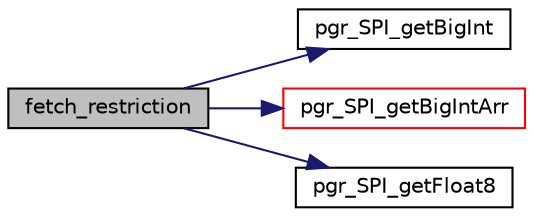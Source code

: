 digraph "fetch_restriction"
{
  edge [fontname="Helvetica",fontsize="10",labelfontname="Helvetica",labelfontsize="10"];
  node [fontname="Helvetica",fontsize="10",shape=record];
  rankdir="LR";
  Node0 [label="fetch_restriction",height=0.2,width=0.4,color="black", fillcolor="grey75", style="filled", fontcolor="black"];
  Node0 -> Node1 [color="midnightblue",fontsize="10",style="solid",fontname="Helvetica"];
  Node1 [label="pgr_SPI_getBigInt",height=0.2,width=0.4,color="black", fillcolor="white", style="filled",URL="$get__check__data_8c.html#ab4e654806d1a43314c3e7fa692705448",tooltip="Function returns the value of specified column in integer type. "];
  Node0 -> Node2 [color="midnightblue",fontsize="10",style="solid",fontname="Helvetica"];
  Node2 [label="pgr_SPI_getBigIntArr",height=0.2,width=0.4,color="red", fillcolor="white", style="filled",URL="$get__check__data_8c.html#a565f26aa924fff943c074855fea04d59",tooltip="Function returns the values of specified columns in array. "];
  Node0 -> Node6 [color="midnightblue",fontsize="10",style="solid",fontname="Helvetica"];
  Node6 [label="pgr_SPI_getFloat8",height=0.2,width=0.4,color="black", fillcolor="white", style="filled",URL="$get__check__data_8c.html#a6d8da632b86bd8f4e0f84f2a4219c887",tooltip="Function returns the value of specified column in double type. "];
}
